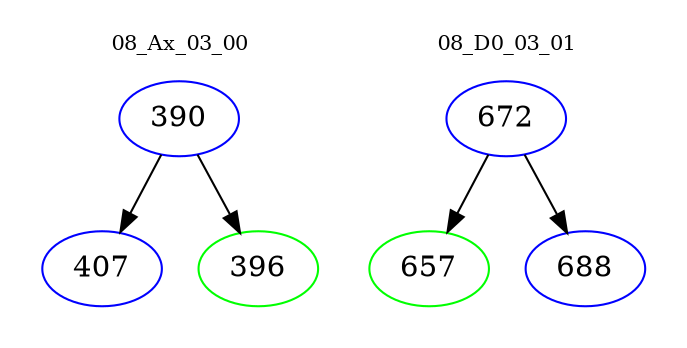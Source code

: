 digraph{
subgraph cluster_0 {
color = white
label = "08_Ax_03_00";
fontsize=10;
T0_390 [label="390", color="blue"]
T0_390 -> T0_407 [color="black"]
T0_407 [label="407", color="blue"]
T0_390 -> T0_396 [color="black"]
T0_396 [label="396", color="green"]
}
subgraph cluster_1 {
color = white
label = "08_D0_03_01";
fontsize=10;
T1_672 [label="672", color="blue"]
T1_672 -> T1_657 [color="black"]
T1_657 [label="657", color="green"]
T1_672 -> T1_688 [color="black"]
T1_688 [label="688", color="blue"]
}
}
